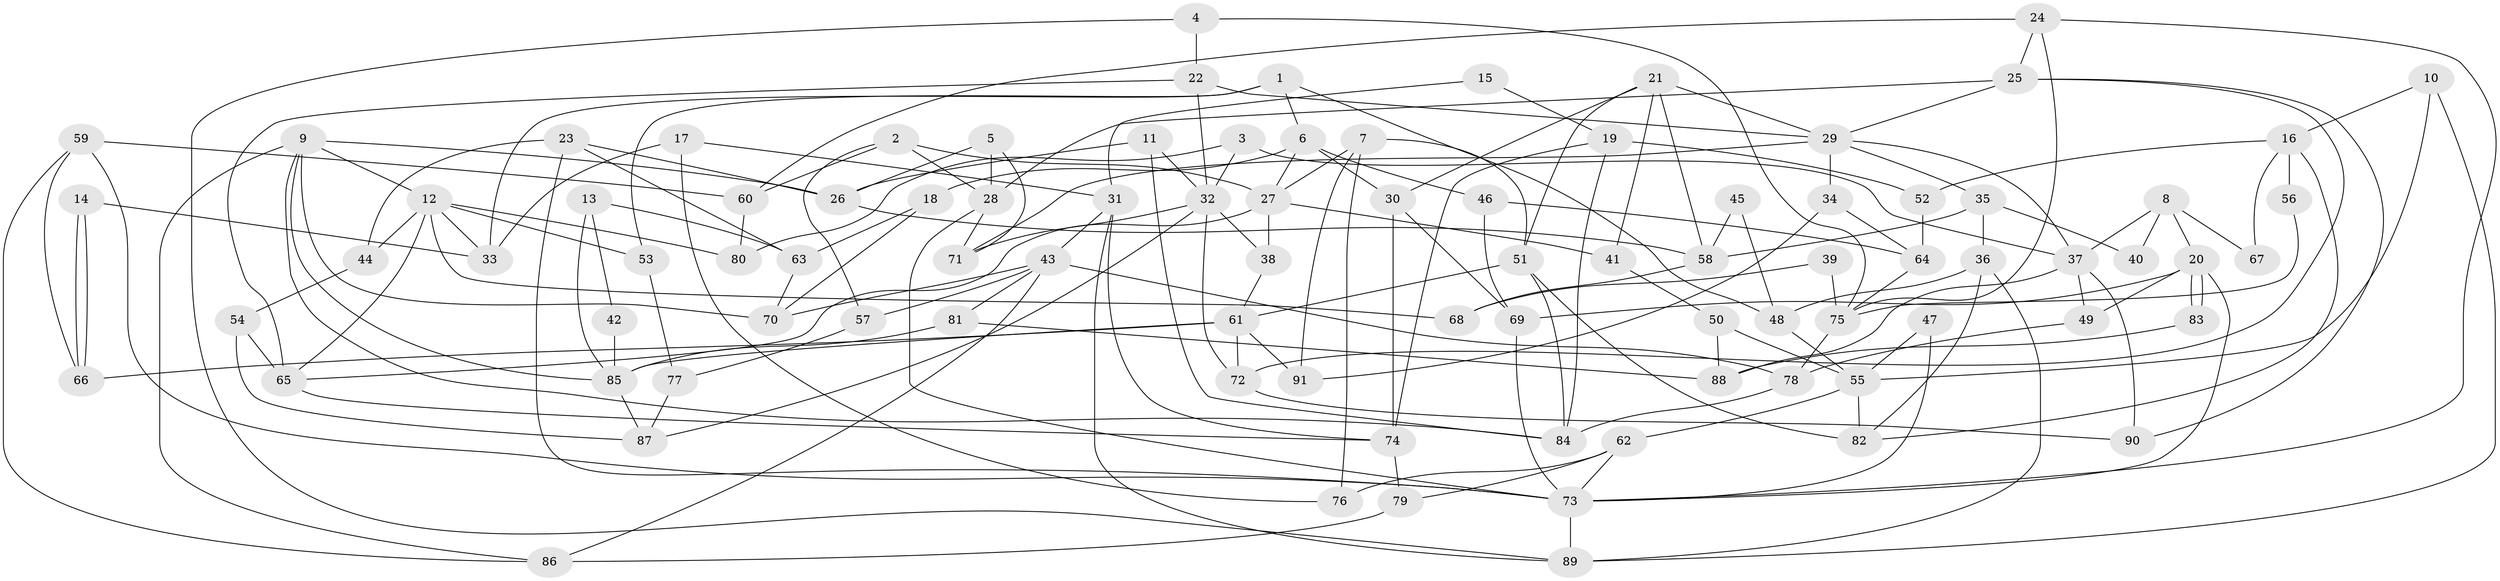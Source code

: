 // coarse degree distribution, {8: 0.14285714285714285, 10: 0.07142857142857142, 12: 0.03571428571428571, 6: 0.17857142857142858, 7: 0.21428571428571427, 3: 0.17857142857142858, 9: 0.07142857142857142, 2: 0.03571428571428571, 4: 0.03571428571428571, 5: 0.03571428571428571}
// Generated by graph-tools (version 1.1) at 2025/37/03/04/25 23:37:04]
// undirected, 91 vertices, 182 edges
graph export_dot {
  node [color=gray90,style=filled];
  1;
  2;
  3;
  4;
  5;
  6;
  7;
  8;
  9;
  10;
  11;
  12;
  13;
  14;
  15;
  16;
  17;
  18;
  19;
  20;
  21;
  22;
  23;
  24;
  25;
  26;
  27;
  28;
  29;
  30;
  31;
  32;
  33;
  34;
  35;
  36;
  37;
  38;
  39;
  40;
  41;
  42;
  43;
  44;
  45;
  46;
  47;
  48;
  49;
  50;
  51;
  52;
  53;
  54;
  55;
  56;
  57;
  58;
  59;
  60;
  61;
  62;
  63;
  64;
  65;
  66;
  67;
  68;
  69;
  70;
  71;
  72;
  73;
  74;
  75;
  76;
  77;
  78;
  79;
  80;
  81;
  82;
  83;
  84;
  85;
  86;
  87;
  88;
  89;
  90;
  91;
  1 -- 53;
  1 -- 33;
  1 -- 6;
  1 -- 48;
  2 -- 28;
  2 -- 60;
  2 -- 27;
  2 -- 57;
  3 -- 37;
  3 -- 32;
  3 -- 80;
  4 -- 22;
  4 -- 89;
  4 -- 75;
  5 -- 26;
  5 -- 28;
  5 -- 71;
  6 -- 27;
  6 -- 18;
  6 -- 30;
  6 -- 46;
  7 -- 51;
  7 -- 91;
  7 -- 27;
  7 -- 76;
  8 -- 20;
  8 -- 37;
  8 -- 40;
  8 -- 67;
  9 -- 85;
  9 -- 70;
  9 -- 12;
  9 -- 26;
  9 -- 84;
  9 -- 86;
  10 -- 89;
  10 -- 16;
  10 -- 55;
  11 -- 84;
  11 -- 26;
  11 -- 32;
  12 -- 65;
  12 -- 33;
  12 -- 44;
  12 -- 53;
  12 -- 68;
  12 -- 80;
  13 -- 85;
  13 -- 63;
  13 -- 42;
  14 -- 33;
  14 -- 66;
  14 -- 66;
  15 -- 19;
  15 -- 31;
  16 -- 82;
  16 -- 52;
  16 -- 56;
  16 -- 67;
  17 -- 31;
  17 -- 76;
  17 -- 33;
  18 -- 63;
  18 -- 70;
  19 -- 84;
  19 -- 74;
  19 -- 52;
  20 -- 73;
  20 -- 83;
  20 -- 83;
  20 -- 49;
  20 -- 69;
  21 -- 29;
  21 -- 30;
  21 -- 41;
  21 -- 51;
  21 -- 58;
  22 -- 32;
  22 -- 65;
  22 -- 29;
  23 -- 73;
  23 -- 44;
  23 -- 26;
  23 -- 63;
  24 -- 75;
  24 -- 73;
  24 -- 25;
  24 -- 60;
  25 -- 72;
  25 -- 28;
  25 -- 29;
  25 -- 90;
  26 -- 58;
  27 -- 38;
  27 -- 41;
  27 -- 65;
  28 -- 71;
  28 -- 73;
  29 -- 34;
  29 -- 35;
  29 -- 37;
  29 -- 71;
  30 -- 69;
  30 -- 74;
  31 -- 89;
  31 -- 74;
  31 -- 43;
  32 -- 71;
  32 -- 38;
  32 -- 72;
  32 -- 87;
  34 -- 64;
  34 -- 91;
  35 -- 58;
  35 -- 36;
  35 -- 40;
  36 -- 48;
  36 -- 82;
  36 -- 89;
  37 -- 90;
  37 -- 49;
  37 -- 88;
  38 -- 61;
  39 -- 68;
  39 -- 75;
  41 -- 50;
  42 -- 85;
  43 -- 78;
  43 -- 57;
  43 -- 70;
  43 -- 81;
  43 -- 86;
  44 -- 54;
  45 -- 48;
  45 -- 58;
  46 -- 69;
  46 -- 64;
  47 -- 73;
  47 -- 55;
  48 -- 55;
  49 -- 78;
  50 -- 55;
  50 -- 88;
  51 -- 61;
  51 -- 82;
  51 -- 84;
  52 -- 64;
  53 -- 77;
  54 -- 87;
  54 -- 65;
  55 -- 82;
  55 -- 62;
  56 -- 75;
  57 -- 77;
  58 -- 68;
  59 -- 60;
  59 -- 86;
  59 -- 66;
  59 -- 73;
  60 -- 80;
  61 -- 66;
  61 -- 72;
  61 -- 85;
  61 -- 91;
  62 -- 73;
  62 -- 76;
  62 -- 79;
  63 -- 70;
  64 -- 75;
  65 -- 74;
  69 -- 73;
  72 -- 90;
  73 -- 89;
  74 -- 79;
  75 -- 78;
  77 -- 87;
  78 -- 84;
  79 -- 86;
  81 -- 88;
  81 -- 85;
  83 -- 88;
  85 -- 87;
}
